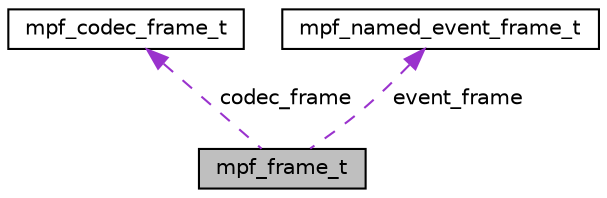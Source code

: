 digraph "mpf_frame_t"
{
  edge [fontname="Helvetica",fontsize="10",labelfontname="Helvetica",labelfontsize="10"];
  node [fontname="Helvetica",fontsize="10",shape=record];
  Node1 [label="mpf_frame_t",height=0.2,width=0.4,color="black", fillcolor="grey75", style="filled", fontcolor="black"];
  Node2 -> Node1 [dir="back",color="darkorchid3",fontsize="10",style="dashed",label=" codec_frame" ,fontname="Helvetica"];
  Node2 [label="mpf_codec_frame_t",height=0.2,width=0.4,color="black", fillcolor="white", style="filled",URL="$structmpf__codec__frame__t.html"];
  Node3 -> Node1 [dir="back",color="darkorchid3",fontsize="10",style="dashed",label=" event_frame" ,fontname="Helvetica"];
  Node3 [label="mpf_named_event_frame_t",height=0.2,width=0.4,color="black", fillcolor="white", style="filled",URL="$structmpf__named__event__frame__t.html"];
}
